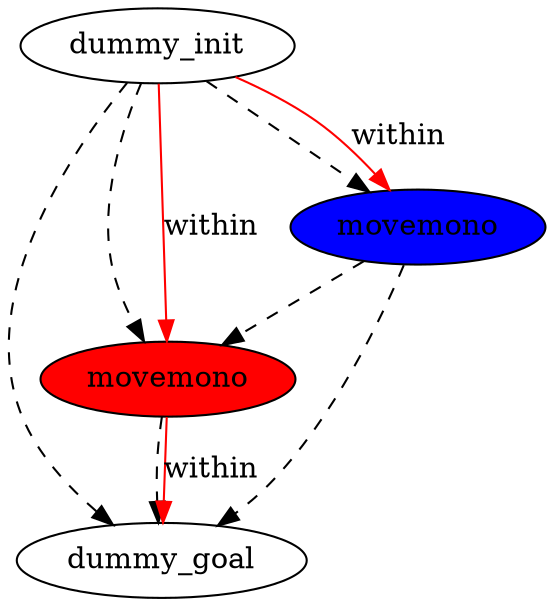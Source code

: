 digraph {
	"59c55fcc-2d6c-f42e-1fcb-4adcc0711be0" [label=dummy_init fillcolor=white style=filled]
	"d7a478e1-093d-9f33-c5e4-b8e3250432f4" [label=dummy_goal fillcolor=white style=filled]
	"1f49d7c1-5e4e-cbcd-befa-6b5e4a56876c" [label=movemono fillcolor=red style=filled]
	"c98718fa-bbaa-aa00-08de-215083fc5866" [label=movemono fillcolor=blue style=filled]
	"1f49d7c1-5e4e-cbcd-befa-6b5e4a56876c" -> "d7a478e1-093d-9f33-c5e4-b8e3250432f4" [color=black style=dashed]
	"59c55fcc-2d6c-f42e-1fcb-4adcc0711be0" -> "d7a478e1-093d-9f33-c5e4-b8e3250432f4" [color=black style=dashed]
	"59c55fcc-2d6c-f42e-1fcb-4adcc0711be0" -> "1f49d7c1-5e4e-cbcd-befa-6b5e4a56876c" [color=black style=dashed]
	"c98718fa-bbaa-aa00-08de-215083fc5866" -> "1f49d7c1-5e4e-cbcd-befa-6b5e4a56876c" [color=black style=dashed]
	"59c55fcc-2d6c-f42e-1fcb-4adcc0711be0" -> "c98718fa-bbaa-aa00-08de-215083fc5866" [color=black style=dashed]
	"c98718fa-bbaa-aa00-08de-215083fc5866" -> "d7a478e1-093d-9f33-c5e4-b8e3250432f4" [color=black style=dashed]
	"59c55fcc-2d6c-f42e-1fcb-4adcc0711be0" -> "c98718fa-bbaa-aa00-08de-215083fc5866" [label=within color=red]
	"59c55fcc-2d6c-f42e-1fcb-4adcc0711be0" -> "1f49d7c1-5e4e-cbcd-befa-6b5e4a56876c" [label=within color=red]
	"1f49d7c1-5e4e-cbcd-befa-6b5e4a56876c" -> "d7a478e1-093d-9f33-c5e4-b8e3250432f4" [label=within color=red]
}
